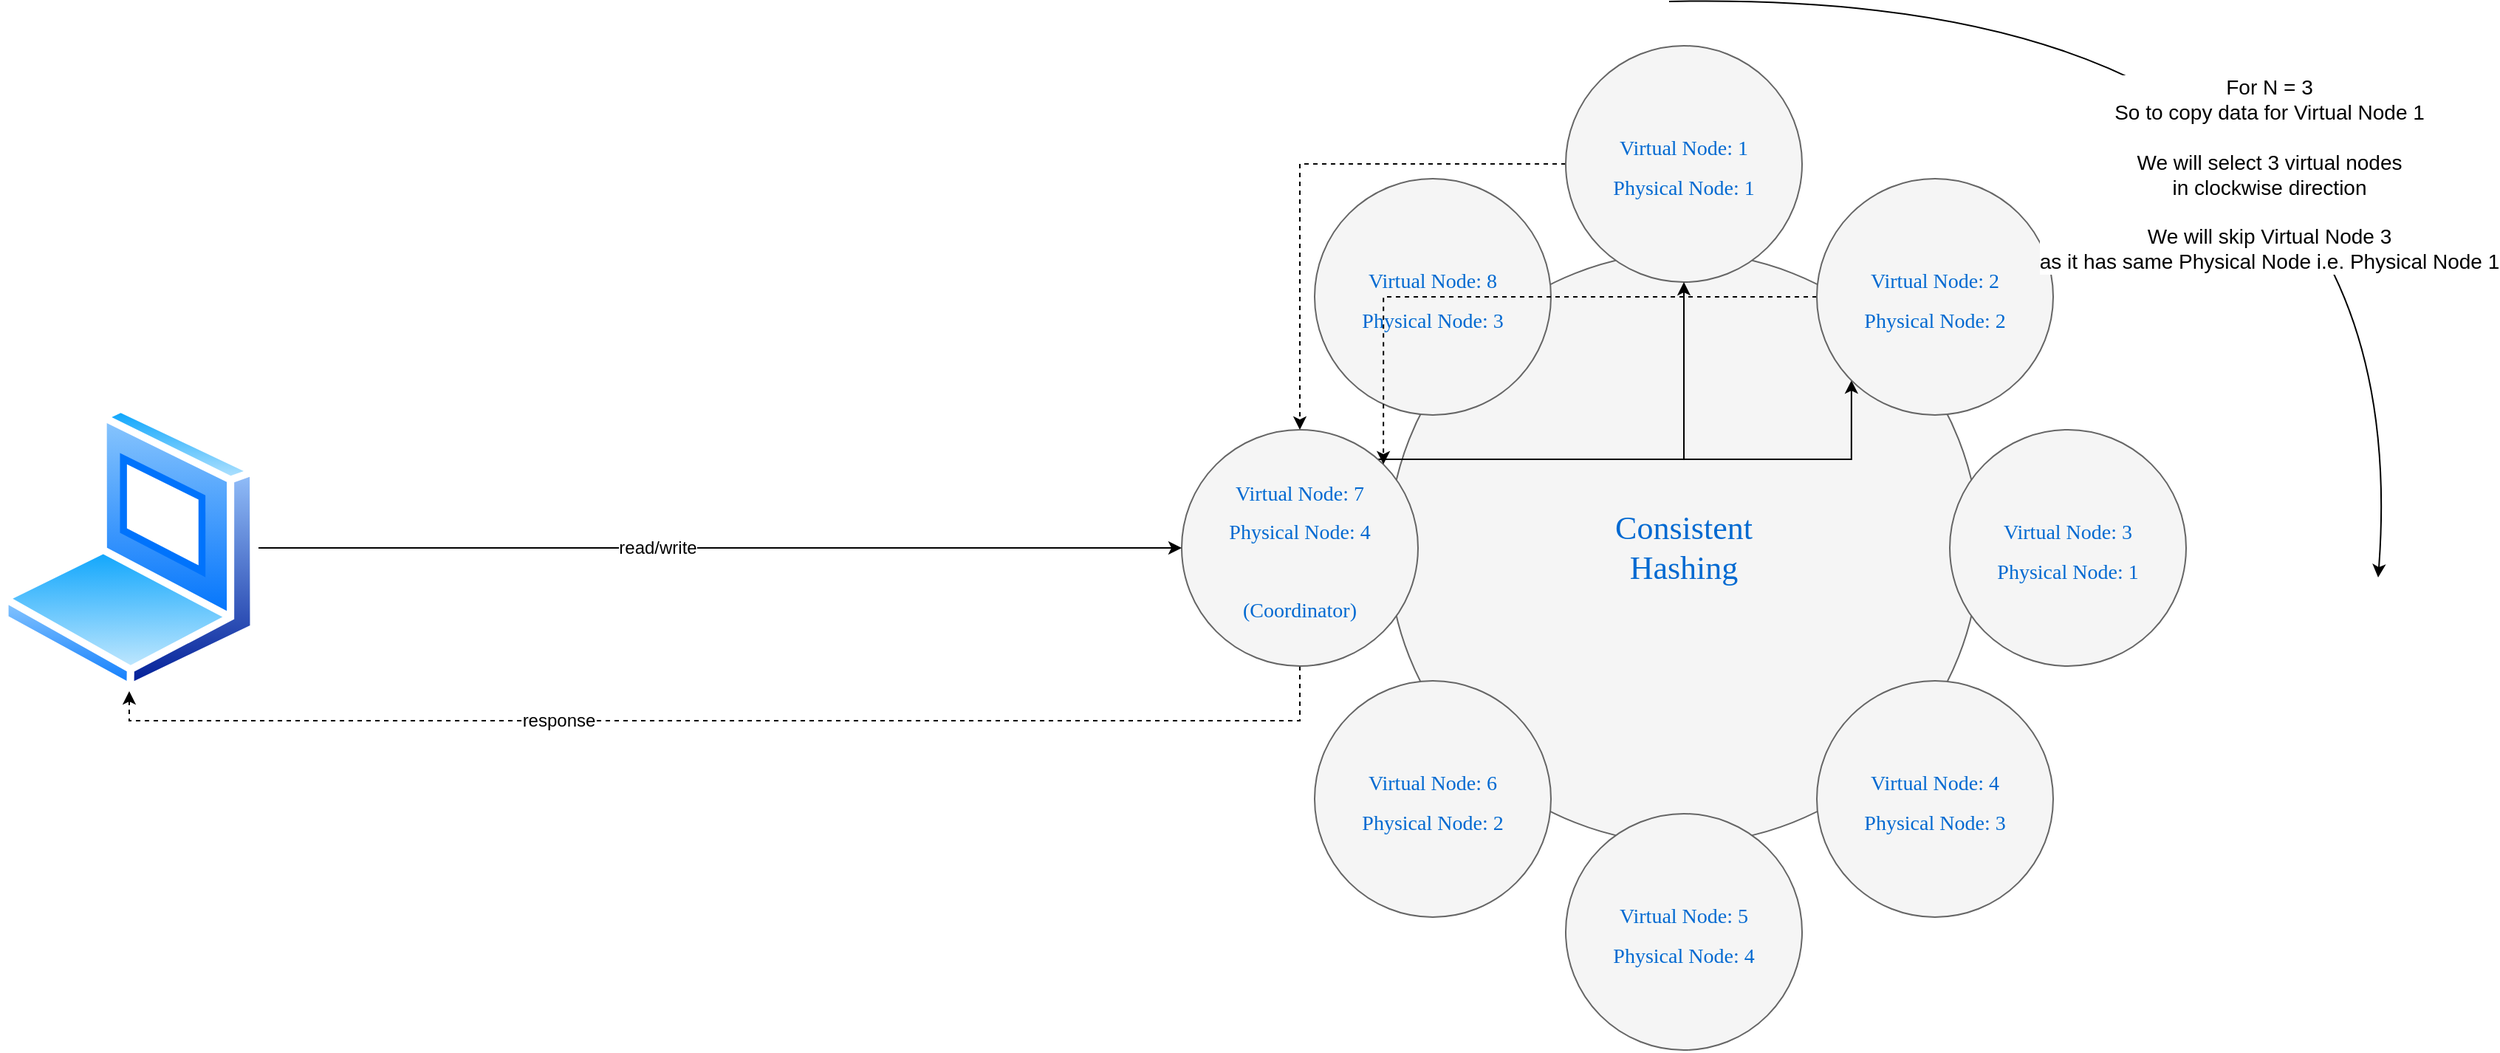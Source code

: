 <mxfile version="11.2.4" type="device" pages="1"><diagram name="Page-1" id="dd472eb7-4b8b-5cd9-a60b-b15522922e76"><mxGraphModel dx="2206" dy="811" grid="1" gridSize="10" guides="1" tooltips="1" connect="1" arrows="1" fold="1" page="1" pageScale="1" pageWidth="1100" pageHeight="850" background="#ffffff" math="0" shadow="0"><root><mxCell id="0"/><mxCell id="1" parent="0"/><mxCell id="374e34682ed331ee-1" value="Consistent&lt;br&gt;Hashing" style="ellipse;whiteSpace=wrap;html=1;rounded=0;shadow=0;dashed=0;comic=0;fontFamily=Verdana;fontSize=22;fontColor=#0069D1;fillColor=#f5f5f5;strokeColor=#666666;" parent="1" vertex="1"><mxGeometry x="330" y="180" width="400" height="400" as="geometry"/></mxCell><mxCell id="L_ntbfJRHHdXH3FNU_Fw-17" style="edgeStyle=orthogonalEdgeStyle;rounded=0;orthogonalLoop=1;jettySize=auto;html=1;dashed=1;" edge="1" parent="1" source="45236fa5f4b8e91a-1" target="45236fa5f4b8e91a-4"><mxGeometry relative="1" as="geometry"/></mxCell><mxCell id="45236fa5f4b8e91a-1" value="&lt;font style=&quot;font-size: 14px&quot;&gt;Virtual Node: 1&lt;br&gt;Physical Node: 1&lt;br&gt;&lt;/font&gt;" style="ellipse;whiteSpace=wrap;html=1;rounded=0;shadow=0;dashed=0;comic=0;fontFamily=Verdana;fontSize=22;fontColor=#0069D1;fillColor=#f5f5f5;strokeColor=#666666;" parent="1" vertex="1"><mxGeometry x="450" y="40" width="160" height="160" as="geometry"/></mxCell><mxCell id="45236fa5f4b8e91a-2" value="&lt;span style=&quot;font-size: 14px&quot;&gt;Virtual Node: 5&lt;/span&gt;&lt;br style=&quot;font-size: 14px&quot;&gt;&lt;span style=&quot;font-size: 14px&quot;&gt;Physical Node: 4&lt;/span&gt;" style="ellipse;whiteSpace=wrap;html=1;rounded=0;shadow=0;dashed=0;comic=0;fontFamily=Verdana;fontSize=22;fontColor=#0069D1;fillColor=#f5f5f5;strokeColor=#666666;" parent="1" vertex="1"><mxGeometry x="450" y="560" width="160" height="160" as="geometry"/></mxCell><mxCell id="45236fa5f4b8e91a-3" value="&lt;span style=&quot;font-size: 14px&quot;&gt;Virtual Node: 3&lt;/span&gt;&lt;br style=&quot;font-size: 14px&quot;&gt;&lt;span style=&quot;font-size: 14px&quot;&gt;Physical Node: 1&lt;/span&gt;" style="ellipse;whiteSpace=wrap;html=1;rounded=0;shadow=0;dashed=0;comic=0;fontFamily=Verdana;fontSize=22;fontColor=#0069D1;fillColor=#f5f5f5;strokeColor=#666666;" parent="1" vertex="1"><mxGeometry x="710" y="300" width="160" height="160" as="geometry"/></mxCell><mxCell id="L_ntbfJRHHdXH3FNU_Fw-13" style="edgeStyle=orthogonalEdgeStyle;rounded=0;orthogonalLoop=1;jettySize=auto;html=1;entryX=0.5;entryY=1;entryDx=0;entryDy=0;dashed=1;" edge="1" parent="1" source="45236fa5f4b8e91a-4" target="L_ntbfJRHHdXH3FNU_Fw-6"><mxGeometry relative="1" as="geometry"><Array as="points"><mxPoint x="270" y="497"/><mxPoint x="-522" y="497"/></Array></mxGeometry></mxCell><mxCell id="L_ntbfJRHHdXH3FNU_Fw-14" value="response" style="text;html=1;resizable=0;points=[];align=center;verticalAlign=middle;labelBackgroundColor=#ffffff;" vertex="1" connectable="0" parent="L_ntbfJRHHdXH3FNU_Fw-13"><mxGeometry x="0.27" relative="1" as="geometry"><mxPoint as="offset"/></mxGeometry></mxCell><mxCell id="L_ntbfJRHHdXH3FNU_Fw-15" style="edgeStyle=orthogonalEdgeStyle;rounded=0;orthogonalLoop=1;jettySize=auto;html=1;" edge="1" parent="1" source="45236fa5f4b8e91a-4" target="45236fa5f4b8e91a-1"><mxGeometry relative="1" as="geometry"><Array as="points"><mxPoint x="530" y="320"/></Array></mxGeometry></mxCell><mxCell id="L_ntbfJRHHdXH3FNU_Fw-16" style="edgeStyle=orthogonalEdgeStyle;rounded=0;orthogonalLoop=1;jettySize=auto;html=1;entryX=0;entryY=1;entryDx=0;entryDy=0;" edge="1" parent="1" source="45236fa5f4b8e91a-4" target="45236fa5f4b8e91a-6"><mxGeometry relative="1" as="geometry"><Array as="points"><mxPoint x="643" y="320"/></Array></mxGeometry></mxCell><mxCell id="45236fa5f4b8e91a-4" value="&lt;span style=&quot;font-size: 14px&quot;&gt;Virtual Node: 7&lt;/span&gt;&lt;br style=&quot;font-size: 14px&quot;&gt;&lt;span style=&quot;font-size: 14px&quot;&gt;Physical Node: 4&lt;br&gt;&lt;br&gt;(Coordinator)&lt;br&gt;&lt;/span&gt;" style="ellipse;whiteSpace=wrap;html=1;rounded=0;shadow=0;dashed=0;comic=0;fontFamily=Verdana;fontSize=22;fontColor=#0069D1;fillColor=#f5f5f5;strokeColor=#666666;" parent="1" vertex="1"><mxGeometry x="190" y="300" width="160" height="160" as="geometry"/></mxCell><mxCell id="45236fa5f4b8e91a-5" value="&lt;span style=&quot;font-size: 14px&quot;&gt;Virtual Node: 8&lt;/span&gt;&lt;br style=&quot;font-size: 14px&quot;&gt;&lt;span style=&quot;font-size: 14px&quot;&gt;Physical Node: 3&lt;/span&gt;" style="ellipse;whiteSpace=wrap;html=1;rounded=0;shadow=0;dashed=0;comic=0;fontFamily=Verdana;fontSize=22;fontColor=#0069D1;fillColor=#f5f5f5;strokeColor=#666666;" parent="1" vertex="1"><mxGeometry x="280" y="130" width="160" height="160" as="geometry"/></mxCell><mxCell id="L_ntbfJRHHdXH3FNU_Fw-18" style="edgeStyle=orthogonalEdgeStyle;rounded=0;orthogonalLoop=1;jettySize=auto;html=1;entryX=1;entryY=0;entryDx=0;entryDy=0;dashed=1;" edge="1" parent="1" source="45236fa5f4b8e91a-6" target="45236fa5f4b8e91a-4"><mxGeometry relative="1" as="geometry"/></mxCell><mxCell id="45236fa5f4b8e91a-6" value="&lt;span style=&quot;font-size: 14px&quot;&gt;Virtual Node: 2&lt;/span&gt;&lt;br style=&quot;font-size: 14px&quot;&gt;&lt;span style=&quot;font-size: 14px&quot;&gt;Physical Node: 2&lt;/span&gt;" style="ellipse;whiteSpace=wrap;html=1;rounded=0;shadow=0;dashed=0;comic=0;fontFamily=Verdana;fontSize=22;fontColor=#0069D1;fillColor=#f5f5f5;strokeColor=#666666;" parent="1" vertex="1"><mxGeometry x="620" y="130" width="160" height="160" as="geometry"/></mxCell><mxCell id="45236fa5f4b8e91a-7" value="&lt;span style=&quot;font-size: 14px&quot;&gt;Virtual Node: 4&lt;/span&gt;&lt;br style=&quot;font-size: 14px&quot;&gt;&lt;span style=&quot;font-size: 14px&quot;&gt;Physical Node: 3&lt;/span&gt;" style="ellipse;whiteSpace=wrap;html=1;rounded=0;shadow=0;dashed=0;comic=0;fontFamily=Verdana;fontSize=22;fontColor=#0069D1;fillColor=#f5f5f5;strokeColor=#666666;" parent="1" vertex="1"><mxGeometry x="620" y="470" width="160" height="160" as="geometry"/></mxCell><mxCell id="45236fa5f4b8e91a-8" value="&lt;span style=&quot;font-size: 14px&quot;&gt;Virtual Node: 6&lt;/span&gt;&lt;br style=&quot;font-size: 14px&quot;&gt;&lt;span style=&quot;font-size: 14px&quot;&gt;Physical Node: 2&lt;/span&gt;" style="ellipse;whiteSpace=wrap;html=1;rounded=0;shadow=0;dashed=0;comic=0;fontFamily=Verdana;fontSize=22;fontColor=#0069D1;fillColor=#f5f5f5;strokeColor=#666666;" parent="1" vertex="1"><mxGeometry x="280" y="470" width="160" height="160" as="geometry"/></mxCell><mxCell id="L_ntbfJRHHdXH3FNU_Fw-4" value="" style="curved=1;endArrow=classic;html=1;" edge="1" parent="1"><mxGeometry width="50" height="50" relative="1" as="geometry"><mxPoint x="520" y="10" as="sourcePoint"/><mxPoint x="1000" y="400" as="targetPoint"/><Array as="points"><mxPoint x="1030"/></Array></mxGeometry></mxCell><mxCell id="L_ntbfJRHHdXH3FNU_Fw-5" value="&lt;font style=&quot;font-size: 14px&quot;&gt;For N = 3&lt;br&gt;So to copy data for Virtual Node 1&lt;br&gt;&lt;br&gt;We will select 3 virtual nodes &lt;br&gt;in clockwise direction&lt;br&gt;&lt;br&gt;We will skip Virtual Node 3 &lt;br&gt;as it has same Physical Node i.e. Physical Node 1&lt;/font&gt;" style="text;html=1;resizable=0;points=[];align=center;verticalAlign=middle;labelBackgroundColor=#ffffff;" vertex="1" connectable="0" parent="L_ntbfJRHHdXH3FNU_Fw-4"><mxGeometry x="-0.116" y="-125" relative="1" as="geometry"><mxPoint as="offset"/></mxGeometry></mxCell><mxCell id="L_ntbfJRHHdXH3FNU_Fw-7" style="edgeStyle=orthogonalEdgeStyle;rounded=0;orthogonalLoop=1;jettySize=auto;html=1;entryX=0;entryY=0.5;entryDx=0;entryDy=0;" edge="1" parent="1" source="L_ntbfJRHHdXH3FNU_Fw-6" target="45236fa5f4b8e91a-4"><mxGeometry relative="1" as="geometry"/></mxCell><mxCell id="L_ntbfJRHHdXH3FNU_Fw-8" value="read/write&lt;br&gt;" style="text;html=1;resizable=0;points=[];align=center;verticalAlign=middle;labelBackgroundColor=#ffffff;" vertex="1" connectable="0" parent="L_ntbfJRHHdXH3FNU_Fw-7"><mxGeometry x="-0.136" relative="1" as="geometry"><mxPoint as="offset"/></mxGeometry></mxCell><mxCell id="L_ntbfJRHHdXH3FNU_Fw-6" value="" style="aspect=fixed;perimeter=ellipsePerimeter;html=1;align=center;shadow=0;dashed=0;spacingTop=3;image;image=img/lib/active_directory/laptop_client.svg;" vertex="1" parent="1"><mxGeometry x="-610" y="283" width="175" height="194" as="geometry"/></mxCell></root></mxGraphModel></diagram></mxfile>